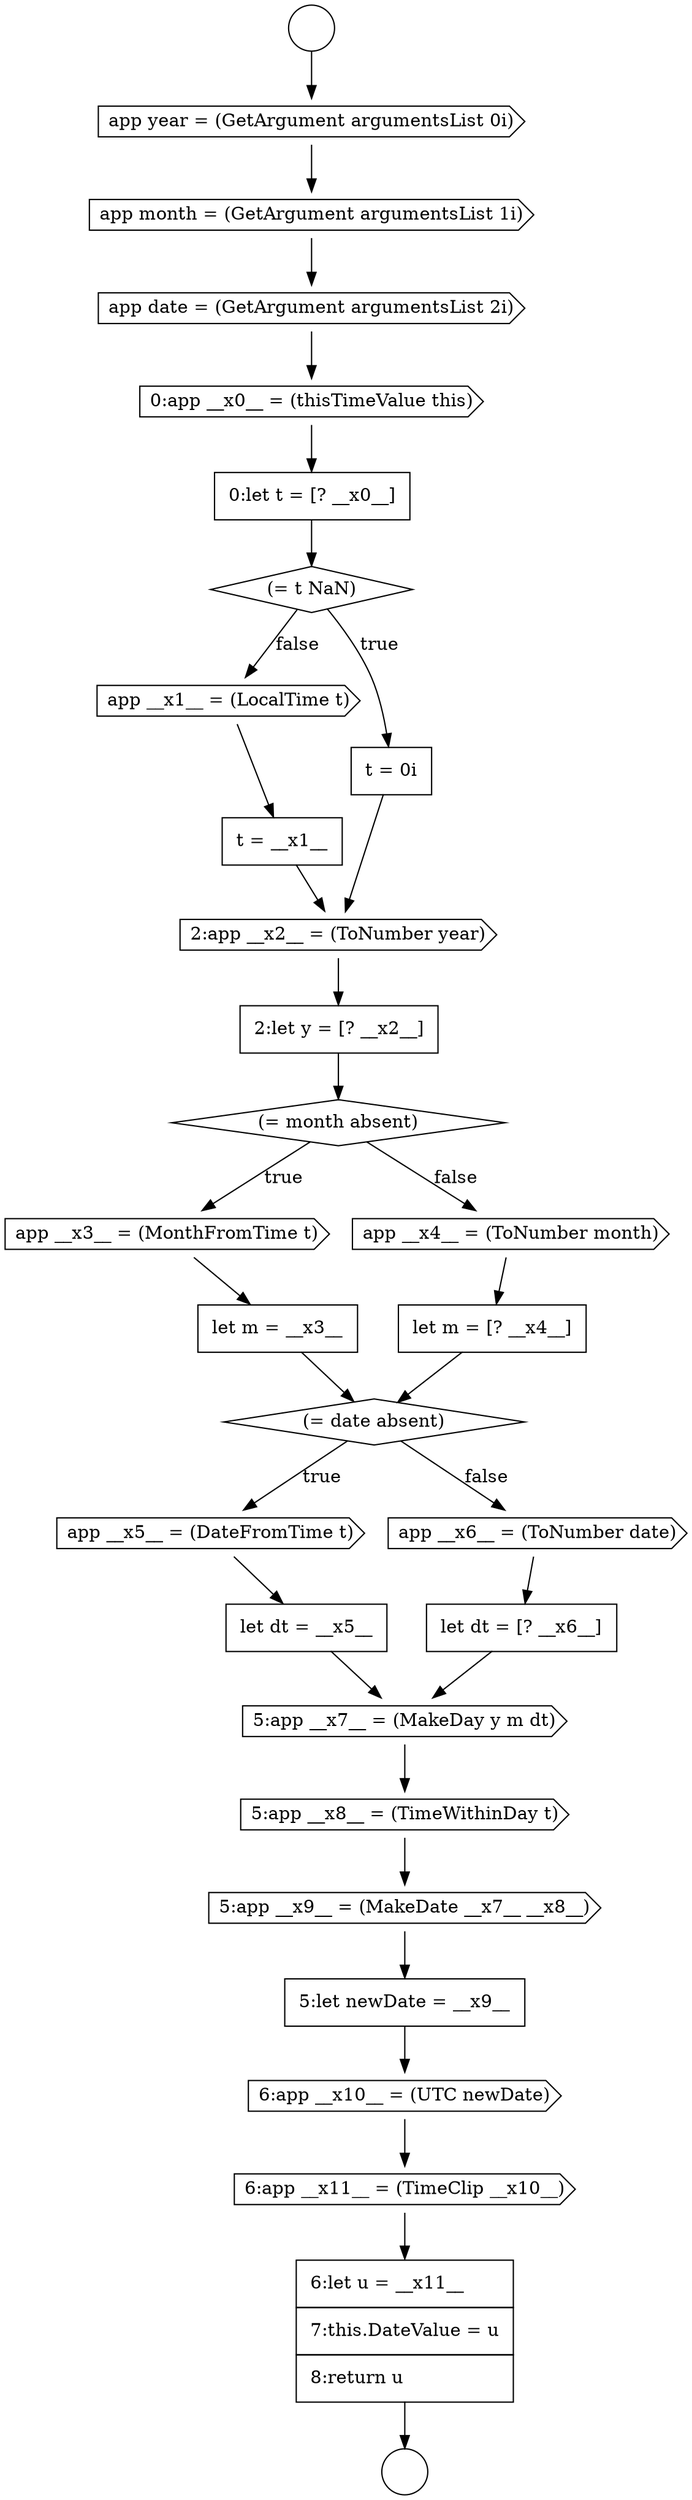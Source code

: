 digraph {
  node13392 [shape=cds, label=<<font color="black">app __x1__ = (LocalTime t)</font>> color="black" fillcolor="white" style=filled]
  node13397 [shape=cds, label=<<font color="black">app __x3__ = (MonthFromTime t)</font>> color="black" fillcolor="white" style=filled]
  node13401 [shape=diamond, label=<<font color="black">(= date absent)</font>> color="black" fillcolor="white" style=filled]
  node13395 [shape=none, margin=0, label=<<font color="black">
    <table border="0" cellborder="1" cellspacing="0" cellpadding="10">
      <tr><td align="left">2:let y = [? __x2__]</td></tr>
    </table>
  </font>> color="black" fillcolor="white" style=filled]
  node13390 [shape=diamond, label=<<font color="black">(= t NaN)</font>> color="black" fillcolor="white" style=filled]
  node13412 [shape=none, margin=0, label=<<font color="black">
    <table border="0" cellborder="1" cellspacing="0" cellpadding="10">
      <tr><td align="left">6:let u = __x11__</td></tr>
      <tr><td align="left">7:this.DateValue = u</td></tr>
      <tr><td align="left">8:return u</td></tr>
    </table>
  </font>> color="black" fillcolor="white" style=filled]
  node13399 [shape=cds, label=<<font color="black">app __x4__ = (ToNumber month)</font>> color="black" fillcolor="white" style=filled]
  node13389 [shape=none, margin=0, label=<<font color="black">
    <table border="0" cellborder="1" cellspacing="0" cellpadding="10">
      <tr><td align="left">0:let t = [? __x0__]</td></tr>
    </table>
  </font>> color="black" fillcolor="white" style=filled]
  node13400 [shape=none, margin=0, label=<<font color="black">
    <table border="0" cellborder="1" cellspacing="0" cellpadding="10">
      <tr><td align="left">let m = [? __x4__]</td></tr>
    </table>
  </font>> color="black" fillcolor="white" style=filled]
  node13402 [shape=cds, label=<<font color="black">app __x5__ = (DateFromTime t)</font>> color="black" fillcolor="white" style=filled]
  node13410 [shape=cds, label=<<font color="black">6:app __x10__ = (UTC newDate)</font>> color="black" fillcolor="white" style=filled]
  node13405 [shape=none, margin=0, label=<<font color="black">
    <table border="0" cellborder="1" cellspacing="0" cellpadding="10">
      <tr><td align="left">let dt = [? __x6__]</td></tr>
    </table>
  </font>> color="black" fillcolor="white" style=filled]
  node13388 [shape=cds, label=<<font color="black">0:app __x0__ = (thisTimeValue this)</font>> color="black" fillcolor="white" style=filled]
  node13393 [shape=none, margin=0, label=<<font color="black">
    <table border="0" cellborder="1" cellspacing="0" cellpadding="10">
      <tr><td align="left">t = __x1__</td></tr>
    </table>
  </font>> color="black" fillcolor="white" style=filled]
  node13386 [shape=cds, label=<<font color="black">app month = (GetArgument argumentsList 1i)</font>> color="black" fillcolor="white" style=filled]
  node13408 [shape=cds, label=<<font color="black">5:app __x9__ = (MakeDate __x7__ __x8__)</font>> color="black" fillcolor="white" style=filled]
  node13411 [shape=cds, label=<<font color="black">6:app __x11__ = (TimeClip __x10__)</font>> color="black" fillcolor="white" style=filled]
  node13391 [shape=none, margin=0, label=<<font color="black">
    <table border="0" cellborder="1" cellspacing="0" cellpadding="10">
      <tr><td align="left">t = 0i</td></tr>
    </table>
  </font>> color="black" fillcolor="white" style=filled]
  node13394 [shape=cds, label=<<font color="black">2:app __x2__ = (ToNumber year)</font>> color="black" fillcolor="white" style=filled]
  node13387 [shape=cds, label=<<font color="black">app date = (GetArgument argumentsList 2i)</font>> color="black" fillcolor="white" style=filled]
  node13398 [shape=none, margin=0, label=<<font color="black">
    <table border="0" cellborder="1" cellspacing="0" cellpadding="10">
      <tr><td align="left">let m = __x3__</td></tr>
    </table>
  </font>> color="black" fillcolor="white" style=filled]
  node13404 [shape=cds, label=<<font color="black">app __x6__ = (ToNumber date)</font>> color="black" fillcolor="white" style=filled]
  node13383 [shape=circle label=" " color="black" fillcolor="white" style=filled]
  node13407 [shape=cds, label=<<font color="black">5:app __x8__ = (TimeWithinDay t)</font>> color="black" fillcolor="white" style=filled]
  node13385 [shape=cds, label=<<font color="black">app year = (GetArgument argumentsList 0i)</font>> color="black" fillcolor="white" style=filled]
  node13384 [shape=circle label=" " color="black" fillcolor="white" style=filled]
  node13403 [shape=none, margin=0, label=<<font color="black">
    <table border="0" cellborder="1" cellspacing="0" cellpadding="10">
      <tr><td align="left">let dt = __x5__</td></tr>
    </table>
  </font>> color="black" fillcolor="white" style=filled]
  node13396 [shape=diamond, label=<<font color="black">(= month absent)</font>> color="black" fillcolor="white" style=filled]
  node13406 [shape=cds, label=<<font color="black">5:app __x7__ = (MakeDay y m dt)</font>> color="black" fillcolor="white" style=filled]
  node13409 [shape=none, margin=0, label=<<font color="black">
    <table border="0" cellborder="1" cellspacing="0" cellpadding="10">
      <tr><td align="left">5:let newDate = __x9__</td></tr>
    </table>
  </font>> color="black" fillcolor="white" style=filled]
  node13410 -> node13411 [ color="black"]
  node13401 -> node13402 [label=<<font color="black">true</font>> color="black"]
  node13401 -> node13404 [label=<<font color="black">false</font>> color="black"]
  node13399 -> node13400 [ color="black"]
  node13396 -> node13397 [label=<<font color="black">true</font>> color="black"]
  node13396 -> node13399 [label=<<font color="black">false</font>> color="black"]
  node13412 -> node13384 [ color="black"]
  node13388 -> node13389 [ color="black"]
  node13407 -> node13408 [ color="black"]
  node13387 -> node13388 [ color="black"]
  node13386 -> node13387 [ color="black"]
  node13402 -> node13403 [ color="black"]
  node13404 -> node13405 [ color="black"]
  node13400 -> node13401 [ color="black"]
  node13408 -> node13409 [ color="black"]
  node13398 -> node13401 [ color="black"]
  node13411 -> node13412 [ color="black"]
  node13385 -> node13386 [ color="black"]
  node13405 -> node13406 [ color="black"]
  node13391 -> node13394 [ color="black"]
  node13383 -> node13385 [ color="black"]
  node13403 -> node13406 [ color="black"]
  node13389 -> node13390 [ color="black"]
  node13392 -> node13393 [ color="black"]
  node13395 -> node13396 [ color="black"]
  node13393 -> node13394 [ color="black"]
  node13390 -> node13391 [label=<<font color="black">true</font>> color="black"]
  node13390 -> node13392 [label=<<font color="black">false</font>> color="black"]
  node13394 -> node13395 [ color="black"]
  node13406 -> node13407 [ color="black"]
  node13397 -> node13398 [ color="black"]
  node13409 -> node13410 [ color="black"]
}
